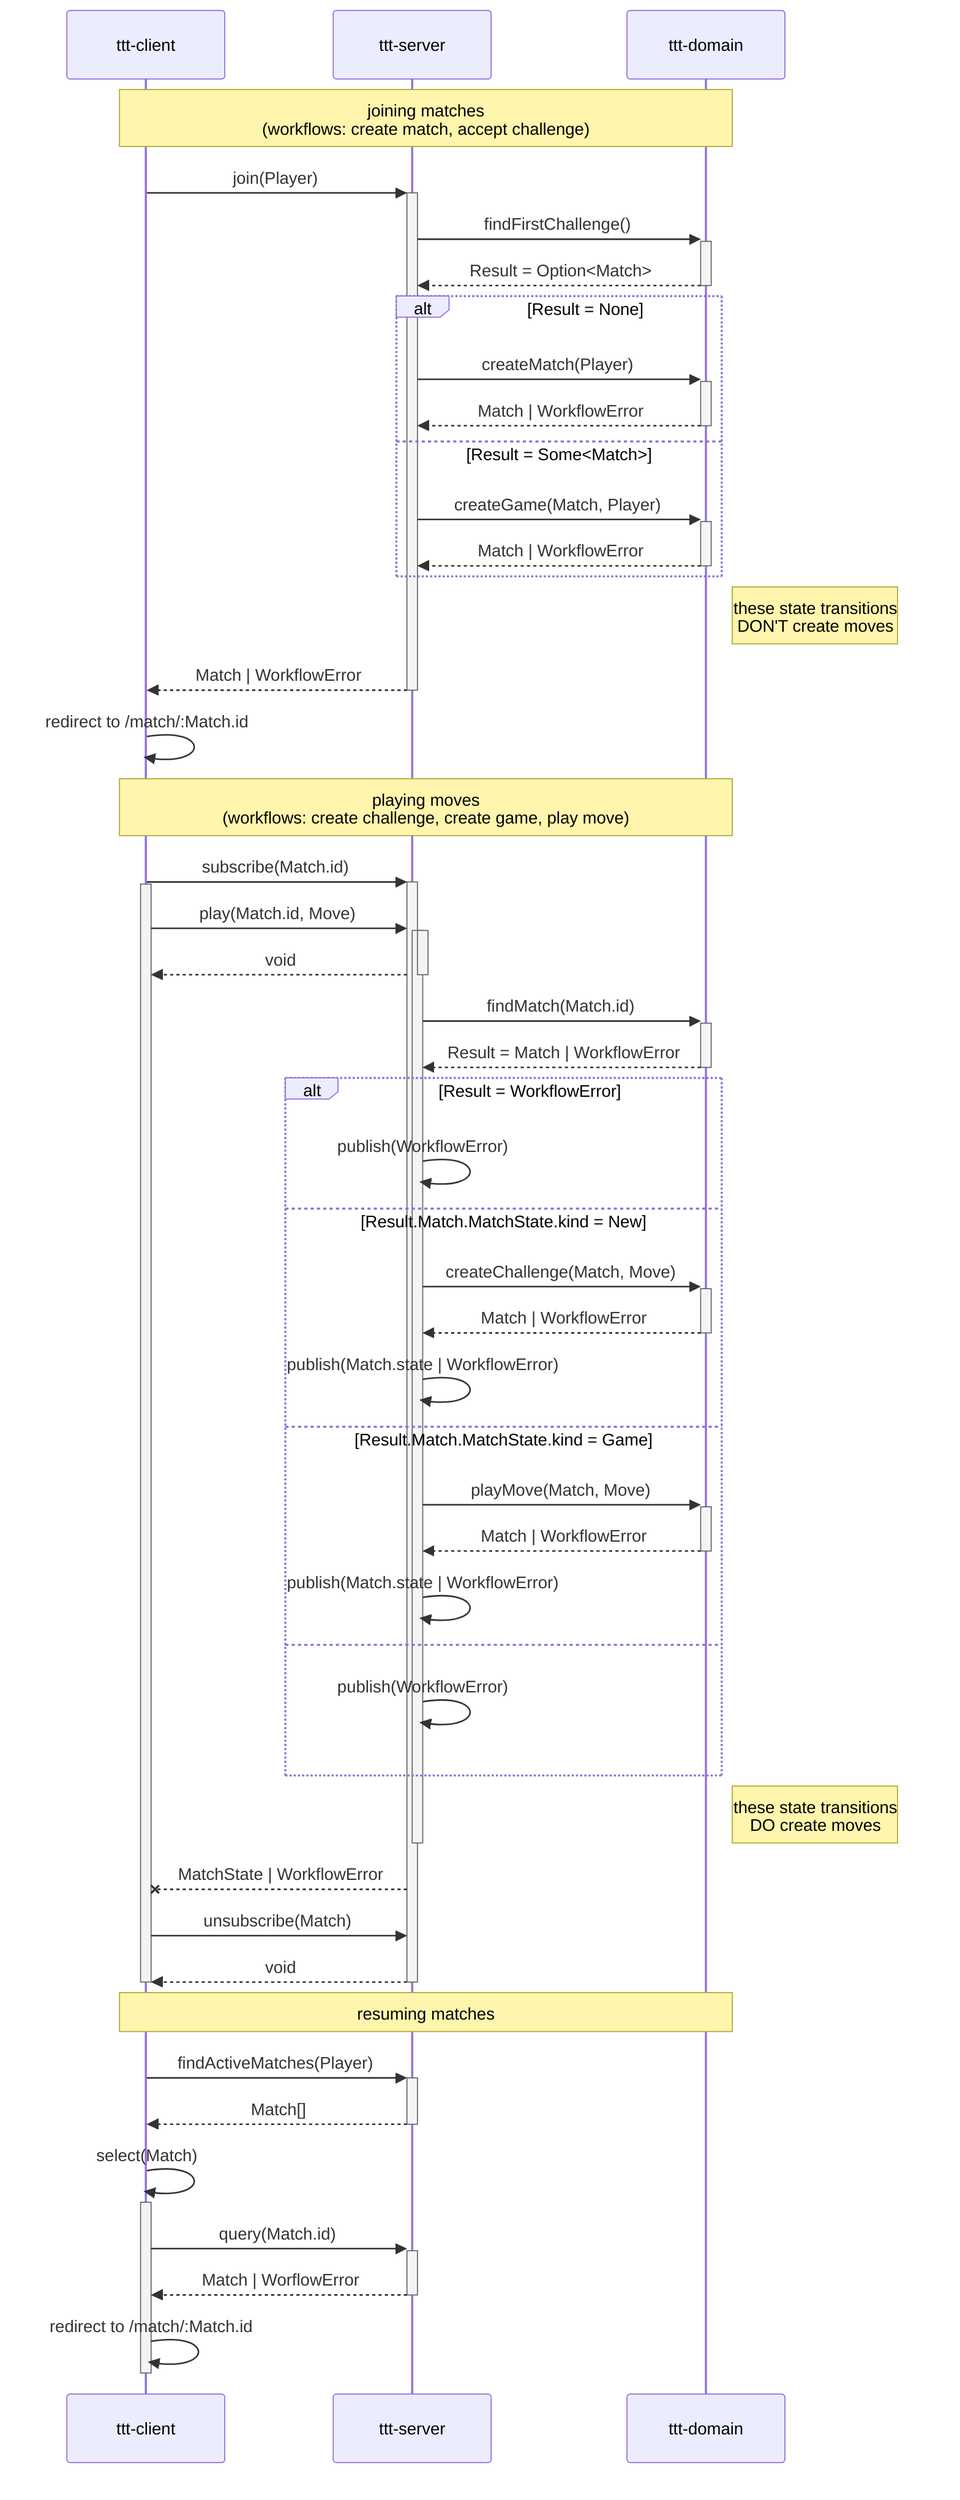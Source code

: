 sequenceDiagram
  participant c as ttt-client
  participant s as ttt-server
  participant d as ttt-domain

  note over c,d: joining matches <br />(workflows: create match, accept challenge)

  c->>+s: join(Player)

    s->>+d: findFirstChallenge()
    d-->>-s: Result = Option<Match>

    alt Result = None
      s->>+d: createMatch(Player)
      d-->>-s: Match | WorkflowError

    else Result = Some<Match>
      s->>+d: createGame(Match, Player)

      d-->>-s: Match | WorkflowError
    end
      note right of d: these state transitions <br /> DON'T create moves

  s-->>-c: Match | WorkflowError

  c->>c: redirect to /match/:Match.id

  note over c,d: playing moves <br />(workflows: create challenge, create game, play move)

  c->>+s: subscribe(Match.id)
  activate c

  c->>+s: play(Match.id, Move)
  activate s
  s-->>-c: void

  s->>+d: findMatch(Match.id)
  d-->>-s: Result = Match | WorkflowError

  alt Result = WorkflowError
    s->>s: publish(WorkflowError)

  else Result.Match.MatchState.kind = New
    s->>+d: createChallenge(Match, Move)
    d-->>-s: Match | WorkflowError
    s->>s: publish(Match.state | WorkflowError)

  else Result.Match.MatchState.kind = Game
    s->>+d: playMove(Match, Move)
    d-->>-s: Match | WorkflowError
    s->>s: publish(Match.state | WorkflowError)


  else
    s->>s: publish(WorkflowError)
  end

  note right of d: these state transitions <br /> DO create moves

  deactivate s

  s--xc: MatchState | WorkflowError
  c->>s: unsubscribe(Match)
  s-->>-c: void
  deactivate c

  note over c,d: resuming matches

  c->>+s: findActiveMatches(Player)
  s-->>-c: Match[]

  c->>c: select(Match)
  activate c
  c->>+s: query(Match.id)
  s-->>-c: Match | WorflowError
  c->>c: redirect to /match/:Match.id
  deactivate c